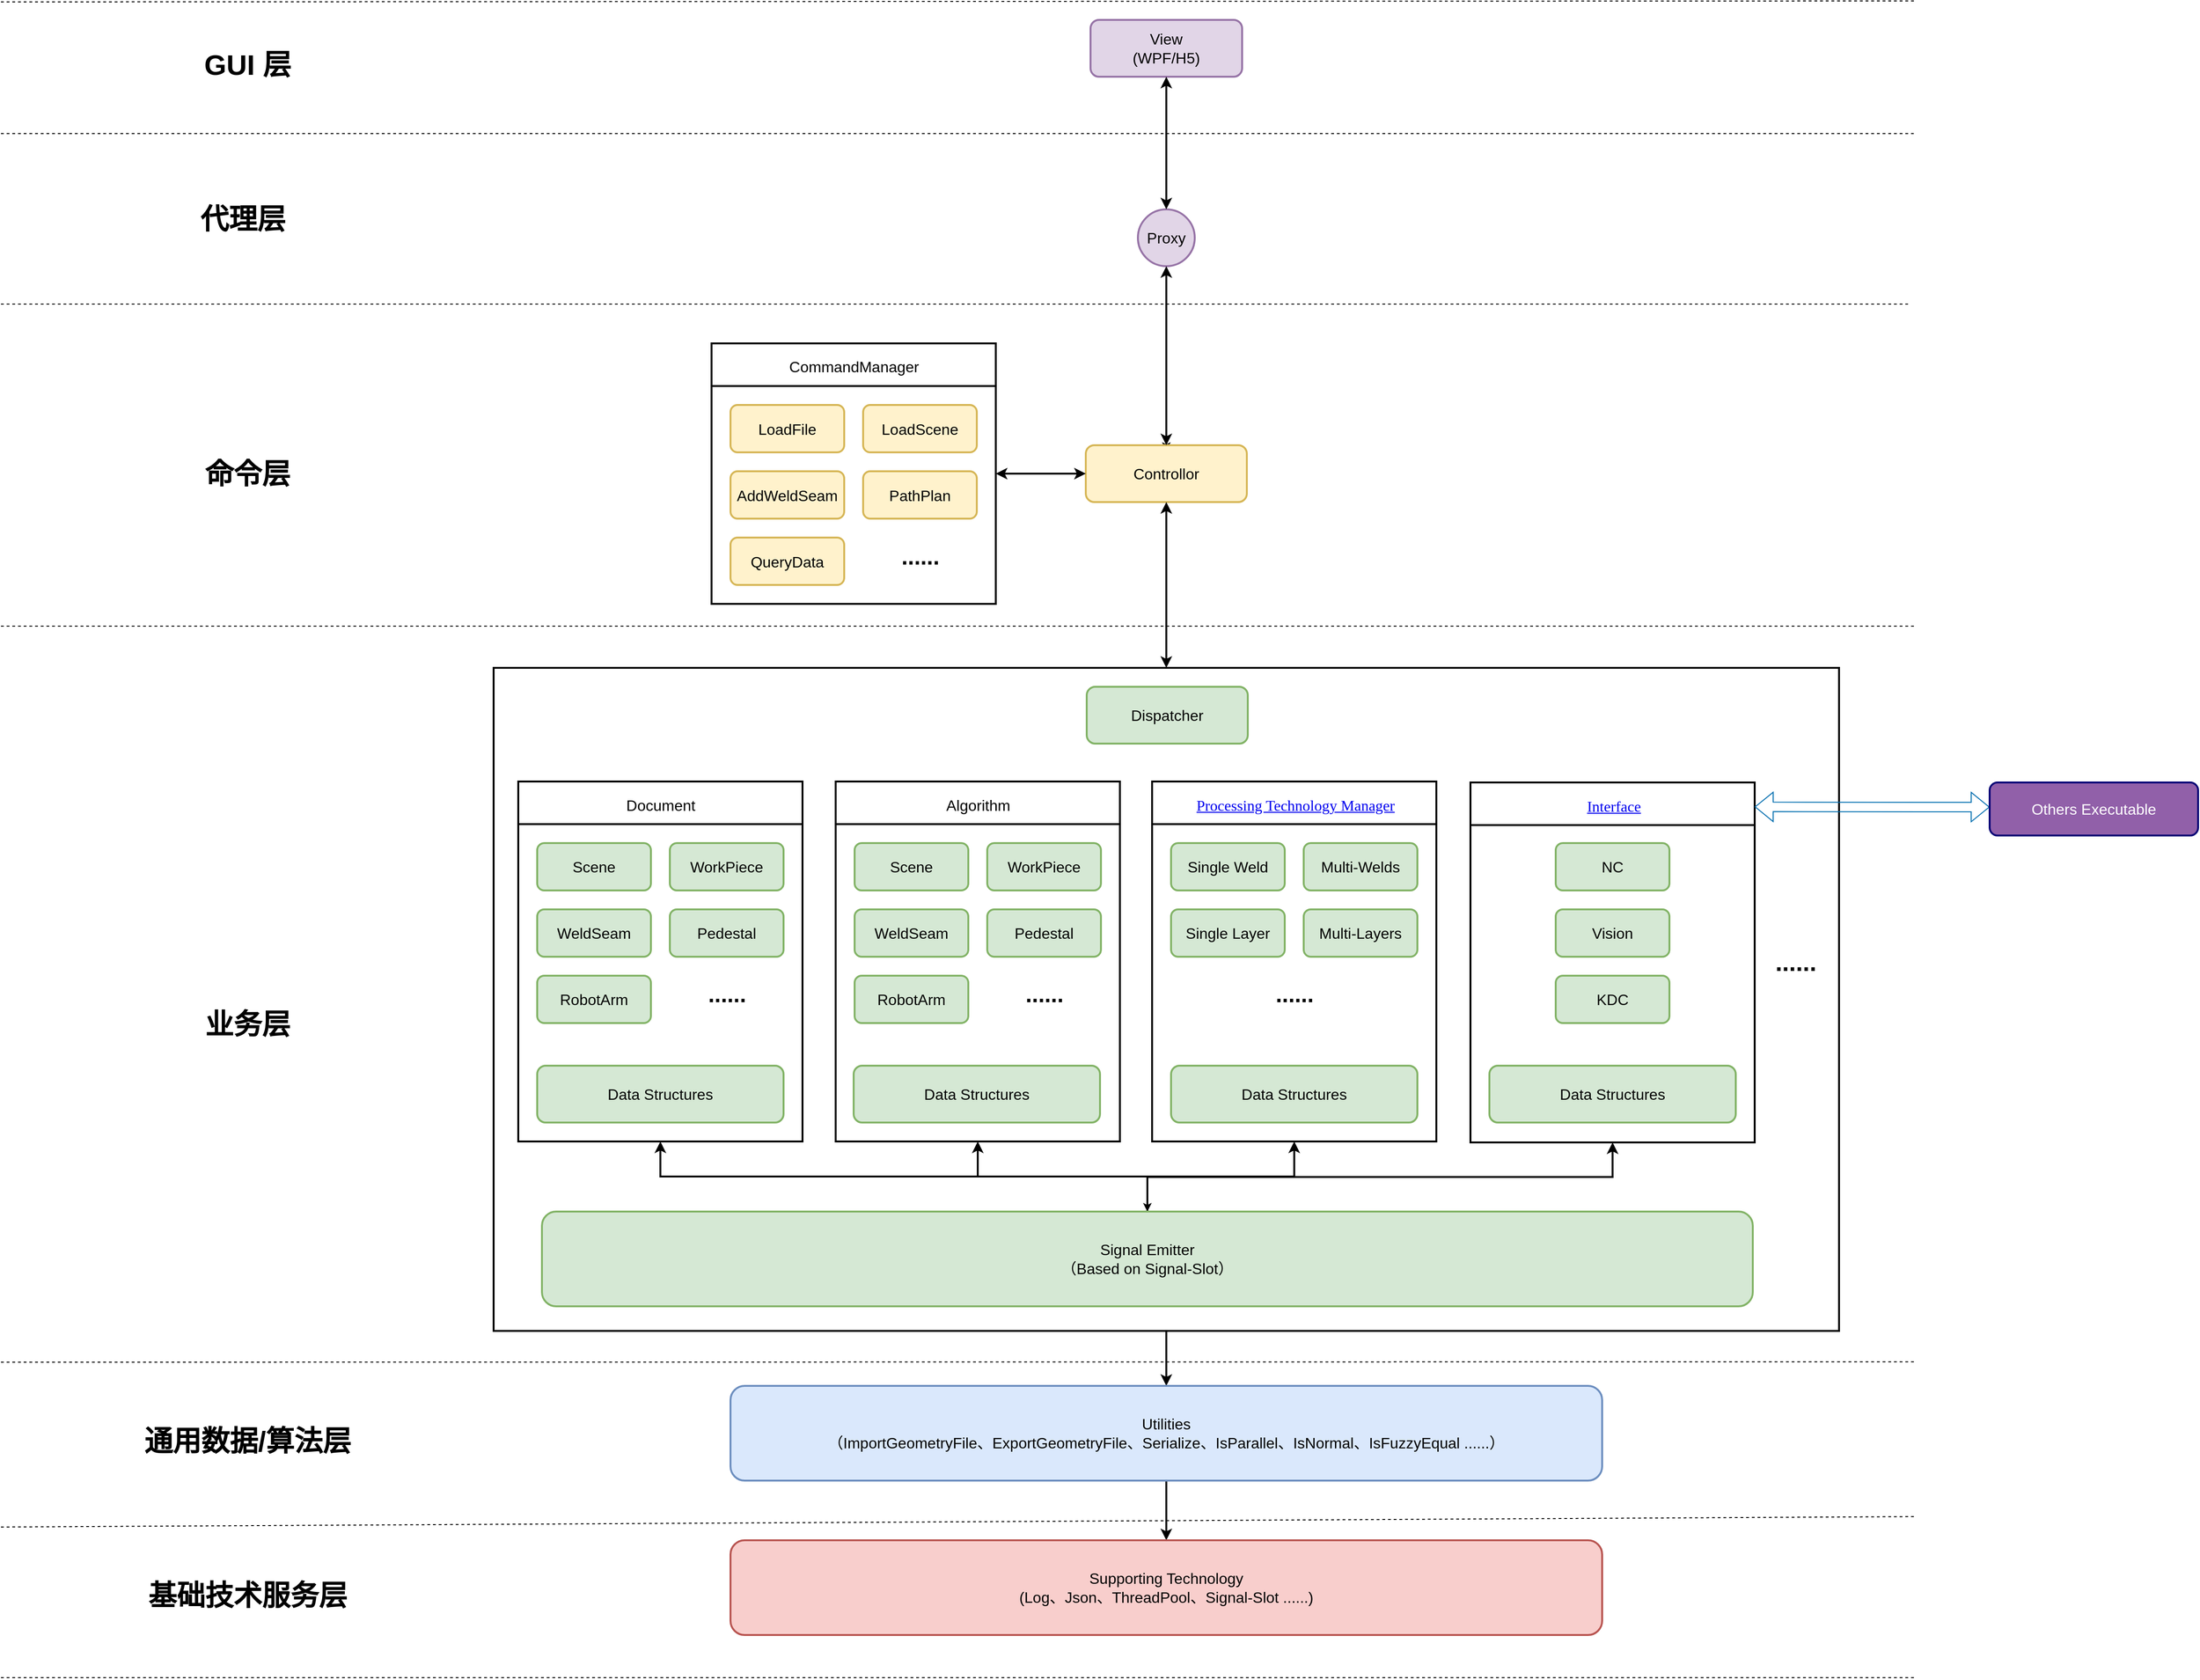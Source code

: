 <mxfile version="22.1.11" type="github">
  <diagram id="yPxyJZ8AM_hMuL3Unpa9" name="CypWeld框架图">
    <mxGraphModel dx="2216" dy="722" grid="1" gridSize="10" guides="1" tooltips="1" connect="1" arrows="1" fold="1" page="1" pageScale="1" pageWidth="850" pageHeight="1100" math="0" shadow="0">
      <root>
        <mxCell id="0" />
        <mxCell id="1" parent="0" />
        <mxCell id="YHvRVOKzMJYLpWbsDZpP-259" style="edgeStyle=orthogonalEdgeStyle;rounded=0;orthogonalLoop=1;jettySize=auto;html=1;entryX=0.5;entryY=0;entryDx=0;entryDy=0;strokeWidth=2;" edge="1" parent="1" source="YHvRVOKzMJYLpWbsDZpP-242" target="YHvRVOKzMJYLpWbsDZpP-223">
          <mxGeometry relative="1" as="geometry" />
        </mxCell>
        <mxCell id="YHvRVOKzMJYLpWbsDZpP-242" value="" style="rounded=0;whiteSpace=wrap;html=1;fillColor=none;strokeWidth=2;" vertex="1" parent="1">
          <mxGeometry x="-239" y="953" width="1420" height="700" as="geometry" />
        </mxCell>
        <mxCell id="YHvRVOKzMJYLpWbsDZpP-187" value="" style="rounded=0;whiteSpace=wrap;html=1;fillColor=none;strokeWidth=2;" vertex="1" parent="1">
          <mxGeometry x="-9" y="610.5" width="300" height="275" as="geometry" />
        </mxCell>
        <mxCell id="YHvRVOKzMJYLpWbsDZpP-177" value="&lt;font style=&quot;font-size: 16px;&quot;&gt;View&lt;br&gt;(WPF/H5)&lt;/font&gt;" style="rounded=1;whiteSpace=wrap;html=1;fillColor=#e1d5e7;strokeColor=#9673a6;strokeWidth=2;" vertex="1" parent="1">
          <mxGeometry x="391" y="269" width="160" height="60" as="geometry" />
        </mxCell>
        <mxCell id="YHvRVOKzMJYLpWbsDZpP-225" style="edgeStyle=orthogonalEdgeStyle;rounded=0;orthogonalLoop=1;jettySize=auto;html=1;exitX=0.5;exitY=0;exitDx=0;exitDy=0;" edge="1" parent="1" source="YHvRVOKzMJYLpWbsDZpP-178">
          <mxGeometry relative="1" as="geometry">
            <mxPoint x="471" y="724" as="targetPoint" />
          </mxGeometry>
        </mxCell>
        <mxCell id="YHvRVOKzMJYLpWbsDZpP-178" value="&lt;font style=&quot;&quot;&gt;&lt;font style=&quot;font-size: 16px;&quot;&gt;Controllor&lt;/font&gt;&lt;br&gt;&lt;/font&gt;" style="rounded=1;whiteSpace=wrap;html=1;fillColor=#fff2cc;strokeColor=#d6b656;strokeWidth=2;" vertex="1" parent="1">
          <mxGeometry x="386" y="718" width="170" height="60" as="geometry" />
        </mxCell>
        <mxCell id="YHvRVOKzMJYLpWbsDZpP-180" value="&lt;font style=&quot;font-size: 16px;&quot;&gt;LoadFile&lt;/font&gt;" style="rounded=1;whiteSpace=wrap;html=1;fillColor=#fff2cc;strokeColor=#d6b656;strokeWidth=2;" vertex="1" parent="1">
          <mxGeometry x="11" y="675.5" width="120" height="50" as="geometry" />
        </mxCell>
        <mxCell id="YHvRVOKzMJYLpWbsDZpP-181" value="&lt;font style=&quot;font-size: 16px;&quot;&gt;LoadScene&lt;/font&gt;" style="rounded=1;whiteSpace=wrap;html=1;fillColor=#fff2cc;strokeColor=#d6b656;strokeWidth=2;" vertex="1" parent="1">
          <mxGeometry x="151" y="675.5" width="120" height="50" as="geometry" />
        </mxCell>
        <mxCell id="YHvRVOKzMJYLpWbsDZpP-182" value="&lt;font style=&quot;font-size: 16px;&quot;&gt;AddWeldSeam&lt;/font&gt;" style="rounded=1;whiteSpace=wrap;html=1;fillColor=#fff2cc;strokeColor=#d6b656;strokeWidth=2;" vertex="1" parent="1">
          <mxGeometry x="11" y="745.5" width="120" height="50" as="geometry" />
        </mxCell>
        <mxCell id="YHvRVOKzMJYLpWbsDZpP-183" value="&lt;font style=&quot;font-size: 16px;&quot;&gt;PathPlan&lt;/font&gt;" style="rounded=1;whiteSpace=wrap;html=1;fillColor=#fff2cc;strokeColor=#d6b656;strokeWidth=2;" vertex="1" parent="1">
          <mxGeometry x="151" y="745.5" width="120" height="50" as="geometry" />
        </mxCell>
        <mxCell id="YHvRVOKzMJYLpWbsDZpP-184" value="&lt;font style=&quot;font-size: 16px;&quot;&gt;QueryData&lt;/font&gt;" style="rounded=1;whiteSpace=wrap;html=1;fillColor=#fff2cc;strokeColor=#d6b656;strokeWidth=2;" vertex="1" parent="1">
          <mxGeometry x="11" y="815.5" width="120" height="50" as="geometry" />
        </mxCell>
        <mxCell id="YHvRVOKzMJYLpWbsDZpP-186" value="......" style="text;strokeColor=none;fillColor=none;html=1;fontSize=24;fontStyle=1;verticalAlign=middle;align=center;strokeWidth=2;" vertex="1" parent="1">
          <mxGeometry x="161" y="815.5" width="100" height="40" as="geometry" />
        </mxCell>
        <mxCell id="YHvRVOKzMJYLpWbsDZpP-190" value="&lt;font style=&quot;font-size: 16px;&quot;&gt;Dispatcher&lt;/font&gt;" style="rounded=1;whiteSpace=wrap;html=1;fillColor=#d5e8d4;strokeColor=#82b366;strokeWidth=2;" vertex="1" parent="1">
          <mxGeometry x="387" y="973" width="170" height="60" as="geometry" />
        </mxCell>
        <mxCell id="YHvRVOKzMJYLpWbsDZpP-194" value="&lt;span style=&quot;font-weight: normal;&quot;&gt;&lt;font style=&quot;font-size: 16px;&quot;&gt;CommandManager&lt;/font&gt;&lt;/span&gt;" style="text;strokeColor=default;fillColor=none;html=1;fontSize=24;fontStyle=1;verticalAlign=middle;align=center;strokeWidth=2;" vertex="1" parent="1">
          <mxGeometry x="-9" y="610.5" width="300" height="45" as="geometry" />
        </mxCell>
        <mxCell id="YHvRVOKzMJYLpWbsDZpP-195" value="&lt;font style=&quot;font-size: 16px;&quot;&gt;Proxy&lt;/font&gt;" style="ellipse;whiteSpace=wrap;html=1;aspect=fixed;fillColor=#e1d5e7;strokeColor=#9673a6;strokeWidth=2;" vertex="1" parent="1">
          <mxGeometry x="441" y="469" width="60" height="60" as="geometry" />
        </mxCell>
        <mxCell id="YHvRVOKzMJYLpWbsDZpP-199" value="" style="rounded=0;whiteSpace=wrap;html=1;fillColor=none;strokeWidth=2;strokeColor=#000000;" vertex="1" parent="1">
          <mxGeometry x="-213" y="1073" width="300" height="380" as="geometry" />
        </mxCell>
        <mxCell id="YHvRVOKzMJYLpWbsDZpP-200" value="&lt;font style=&quot;font-size: 16px;&quot;&gt;Scene&lt;/font&gt;" style="rounded=1;whiteSpace=wrap;html=1;fillColor=#d5e8d4;strokeColor=#82b366;strokeWidth=2;" vertex="1" parent="1">
          <mxGeometry x="-193" y="1138" width="120" height="50" as="geometry" />
        </mxCell>
        <mxCell id="YHvRVOKzMJYLpWbsDZpP-201" value="&lt;font style=&quot;font-size: 16px;&quot;&gt;WorkPiece&lt;/font&gt;" style="rounded=1;whiteSpace=wrap;html=1;fillColor=#d5e8d4;strokeColor=#82b366;strokeWidth=2;" vertex="1" parent="1">
          <mxGeometry x="-53" y="1138" width="120" height="50" as="geometry" />
        </mxCell>
        <mxCell id="YHvRVOKzMJYLpWbsDZpP-202" value="&lt;font style=&quot;font-size: 16px;&quot;&gt;WeldSeam&lt;/font&gt;" style="rounded=1;whiteSpace=wrap;html=1;fillColor=#d5e8d4;strokeColor=#82b366;strokeWidth=2;" vertex="1" parent="1">
          <mxGeometry x="-193" y="1208" width="120" height="50" as="geometry" />
        </mxCell>
        <mxCell id="YHvRVOKzMJYLpWbsDZpP-203" value="&lt;font style=&quot;font-size: 16px;&quot;&gt;Pedestal&lt;/font&gt;" style="rounded=1;whiteSpace=wrap;html=1;fillColor=#d5e8d4;strokeColor=#82b366;strokeWidth=2;" vertex="1" parent="1">
          <mxGeometry x="-53" y="1208" width="120" height="50" as="geometry" />
        </mxCell>
        <mxCell id="YHvRVOKzMJYLpWbsDZpP-204" value="&lt;font style=&quot;font-size: 16px;&quot;&gt;RobotArm&lt;/font&gt;" style="rounded=1;whiteSpace=wrap;html=1;fillColor=#d5e8d4;strokeColor=#82b366;strokeWidth=2;" vertex="1" parent="1">
          <mxGeometry x="-193" y="1278" width="120" height="50" as="geometry" />
        </mxCell>
        <mxCell id="YHvRVOKzMJYLpWbsDZpP-205" value="......" style="text;strokeColor=none;fillColor=none;html=1;fontSize=24;fontStyle=1;verticalAlign=middle;align=center;strokeWidth=2;" vertex="1" parent="1">
          <mxGeometry x="-43" y="1278" width="100" height="40" as="geometry" />
        </mxCell>
        <mxCell id="YHvRVOKzMJYLpWbsDZpP-206" value="&lt;span style=&quot;font-weight: normal;&quot;&gt;&lt;font style=&quot;font-size: 16px;&quot;&gt;Document&lt;/font&gt;&lt;/span&gt;" style="text;strokeColor=#000000;fillColor=none;html=1;fontSize=24;fontStyle=1;verticalAlign=middle;align=center;strokeWidth=2;" vertex="1" parent="1">
          <mxGeometry x="-213" y="1073" width="300" height="45" as="geometry" />
        </mxCell>
        <mxCell id="YHvRVOKzMJYLpWbsDZpP-252" style="edgeStyle=orthogonalEdgeStyle;rounded=0;orthogonalLoop=1;jettySize=auto;html=1;entryX=0.5;entryY=0;entryDx=0;entryDy=0;fillColor=#d5e8d4;strokeColor=#000000;" edge="1" parent="1" source="YHvRVOKzMJYLpWbsDZpP-207" target="YHvRVOKzMJYLpWbsDZpP-240">
          <mxGeometry relative="1" as="geometry" />
        </mxCell>
        <mxCell id="YHvRVOKzMJYLpWbsDZpP-207" value="" style="rounded=0;whiteSpace=wrap;html=1;fillColor=none;strokeWidth=2;strokeColor=#000000;" vertex="1" parent="1">
          <mxGeometry x="122" y="1073" width="300" height="380" as="geometry" />
        </mxCell>
        <mxCell id="YHvRVOKzMJYLpWbsDZpP-208" value="&lt;font style=&quot;font-size: 16px;&quot;&gt;Scene&lt;/font&gt;" style="rounded=1;whiteSpace=wrap;html=1;fillColor=#d5e8d4;strokeColor=#82b366;strokeWidth=2;" vertex="1" parent="1">
          <mxGeometry x="142" y="1138" width="120" height="50" as="geometry" />
        </mxCell>
        <mxCell id="YHvRVOKzMJYLpWbsDZpP-209" value="&lt;font style=&quot;font-size: 16px;&quot;&gt;WorkPiece&lt;/font&gt;" style="rounded=1;whiteSpace=wrap;html=1;fillColor=#d5e8d4;strokeColor=#82b366;strokeWidth=2;" vertex="1" parent="1">
          <mxGeometry x="282" y="1138" width="120" height="50" as="geometry" />
        </mxCell>
        <mxCell id="YHvRVOKzMJYLpWbsDZpP-210" value="&lt;font style=&quot;font-size: 16px;&quot;&gt;WeldSeam&lt;/font&gt;" style="rounded=1;whiteSpace=wrap;html=1;fillColor=#d5e8d4;strokeColor=#82b366;strokeWidth=2;" vertex="1" parent="1">
          <mxGeometry x="142" y="1208" width="120" height="50" as="geometry" />
        </mxCell>
        <mxCell id="YHvRVOKzMJYLpWbsDZpP-211" value="&lt;font style=&quot;font-size: 16px;&quot;&gt;Pedestal&lt;/font&gt;" style="rounded=1;whiteSpace=wrap;html=1;fillColor=#d5e8d4;strokeColor=#82b366;strokeWidth=2;" vertex="1" parent="1">
          <mxGeometry x="282" y="1208" width="120" height="50" as="geometry" />
        </mxCell>
        <mxCell id="YHvRVOKzMJYLpWbsDZpP-212" value="&lt;font style=&quot;font-size: 16px;&quot;&gt;RobotArm&lt;/font&gt;" style="rounded=1;whiteSpace=wrap;html=1;fillColor=#d5e8d4;strokeColor=#82b366;strokeWidth=2;" vertex="1" parent="1">
          <mxGeometry x="142" y="1278" width="120" height="50" as="geometry" />
        </mxCell>
        <mxCell id="YHvRVOKzMJYLpWbsDZpP-213" value="......" style="text;strokeColor=none;fillColor=none;html=1;fontSize=24;fontStyle=1;verticalAlign=middle;align=center;strokeWidth=2;" vertex="1" parent="1">
          <mxGeometry x="292" y="1278" width="100" height="40" as="geometry" />
        </mxCell>
        <mxCell id="YHvRVOKzMJYLpWbsDZpP-214" value="&lt;span style=&quot;font-weight: normal;&quot;&gt;&lt;font style=&quot;font-size: 16px;&quot;&gt;Algorithm&lt;/font&gt;&lt;/span&gt;" style="text;strokeColor=#000000;fillColor=none;html=1;fontSize=24;fontStyle=1;verticalAlign=middle;align=center;strokeWidth=2;" vertex="1" parent="1">
          <mxGeometry x="122" y="1073" width="300" height="45" as="geometry" />
        </mxCell>
        <mxCell id="YHvRVOKzMJYLpWbsDZpP-261" style="edgeStyle=orthogonalEdgeStyle;rounded=0;orthogonalLoop=1;jettySize=auto;html=1;entryX=0.5;entryY=0;entryDx=0;entryDy=0;strokeWidth=2;" edge="1" parent="1" source="YHvRVOKzMJYLpWbsDZpP-223" target="YHvRVOKzMJYLpWbsDZpP-224">
          <mxGeometry relative="1" as="geometry" />
        </mxCell>
        <mxCell id="YHvRVOKzMJYLpWbsDZpP-223" value="&lt;font style=&quot;font-size: 16px;&quot;&gt;Utilities&lt;br&gt;（ImportGeometryFile、ExportGeometryFile、Serialize、IsParallel、IsNormal、IsFuzzyEqual ......）&lt;/font&gt;" style="rounded=1;whiteSpace=wrap;html=1;fillColor=#dae8fc;strokeColor=#6c8ebf;strokeWidth=2;" vertex="1" parent="1">
          <mxGeometry x="11" y="1711" width="920" height="100" as="geometry" />
        </mxCell>
        <mxCell id="YHvRVOKzMJYLpWbsDZpP-224" value="&lt;font style=&quot;font-size: 16px;&quot;&gt;Supporting Technology&lt;br&gt;(Log、Json、ThreadPool、Signal-Slot ......)&lt;br&gt;&lt;/font&gt;" style="rounded=1;whiteSpace=wrap;html=1;fillColor=#f8cecc;strokeColor=#b85450;strokeWidth=2;" vertex="1" parent="1">
          <mxGeometry x="11" y="1874" width="920" height="100" as="geometry" />
        </mxCell>
        <mxCell id="YHvRVOKzMJYLpWbsDZpP-228" value="" style="rounded=0;whiteSpace=wrap;html=1;fillColor=none;strokeWidth=2;strokeColor=#000000;" vertex="1" parent="1">
          <mxGeometry x="456" y="1073" width="300" height="380" as="geometry" />
        </mxCell>
        <mxCell id="YHvRVOKzMJYLpWbsDZpP-229" value="&lt;font style=&quot;font-size: 16px;&quot;&gt;Single Weld&lt;/font&gt;" style="rounded=1;whiteSpace=wrap;html=1;fillColor=#d5e8d4;strokeColor=#82b366;strokeWidth=2;" vertex="1" parent="1">
          <mxGeometry x="476" y="1138" width="120" height="50" as="geometry" />
        </mxCell>
        <mxCell id="YHvRVOKzMJYLpWbsDZpP-230" value="&lt;font style=&quot;font-size: 16px;&quot;&gt;Multi-Welds&lt;/font&gt;" style="rounded=1;whiteSpace=wrap;html=1;fillColor=#d5e8d4;strokeColor=#82b366;strokeWidth=2;" vertex="1" parent="1">
          <mxGeometry x="616" y="1138" width="120" height="50" as="geometry" />
        </mxCell>
        <mxCell id="YHvRVOKzMJYLpWbsDZpP-231" value="&lt;font style=&quot;font-size: 16px;&quot;&gt;Single Layer&lt;/font&gt;" style="rounded=1;whiteSpace=wrap;html=1;fillColor=#d5e8d4;strokeColor=#82b366;strokeWidth=2;" vertex="1" parent="1">
          <mxGeometry x="476" y="1208" width="120" height="50" as="geometry" />
        </mxCell>
        <mxCell id="YHvRVOKzMJYLpWbsDZpP-232" value="&lt;font style=&quot;font-size: 16px;&quot;&gt;Multi-Layers&lt;/font&gt;" style="rounded=1;whiteSpace=wrap;html=1;fillColor=#d5e8d4;strokeColor=#82b366;strokeWidth=2;" vertex="1" parent="1">
          <mxGeometry x="616" y="1208" width="120" height="50" as="geometry" />
        </mxCell>
        <mxCell id="YHvRVOKzMJYLpWbsDZpP-234" value="......" style="text;strokeColor=none;fillColor=none;html=1;fontSize=24;fontStyle=1;verticalAlign=middle;align=center;strokeWidth=2;" vertex="1" parent="1">
          <mxGeometry x="456" y="1278" width="300" height="40" as="geometry" />
        </mxCell>
        <mxCell id="YHvRVOKzMJYLpWbsDZpP-235" value="&lt;a style=&quot;margin: 0px 0px 0px 2px; padding: 0px; cursor: pointer; outline: none; font-family: Gilroy; font-size: 16px; text-align: left; background-color: rgb(255, 255, 255); font-weight: normal;&quot; class=&quot;point&quot; data-v-d80c723c=&quot;&quot; data-v-61ce6cc7=&quot;&quot;&gt;Processing Technology Manager&lt;/a&gt;" style="text;strokeColor=#000000;fillColor=none;html=1;fontSize=24;fontStyle=1;verticalAlign=middle;align=center;strokeWidth=2;" vertex="1" parent="1">
          <mxGeometry x="456" y="1073" width="300" height="45" as="geometry" />
        </mxCell>
        <mxCell id="YHvRVOKzMJYLpWbsDZpP-237" value="&lt;font style=&quot;font-size: 16px;&quot;&gt;Data Structures&lt;/font&gt;" style="rounded=1;whiteSpace=wrap;html=1;fillColor=#d5e8d4;strokeColor=#82b366;strokeWidth=2;" vertex="1" parent="1">
          <mxGeometry x="-193" y="1373" width="260" height="60" as="geometry" />
        </mxCell>
        <mxCell id="YHvRVOKzMJYLpWbsDZpP-238" value="&lt;font style=&quot;font-size: 16px;&quot;&gt;Data Structures&lt;/font&gt;" style="rounded=1;whiteSpace=wrap;html=1;fillColor=#d5e8d4;strokeColor=#82b366;strokeWidth=2;" vertex="1" parent="1">
          <mxGeometry x="141" y="1373" width="260" height="60" as="geometry" />
        </mxCell>
        <mxCell id="YHvRVOKzMJYLpWbsDZpP-239" value="&lt;font style=&quot;font-size: 16px;&quot;&gt;Data Structures&lt;/font&gt;" style="rounded=1;whiteSpace=wrap;html=1;fillColor=#d5e8d4;strokeColor=#82b366;strokeWidth=2;" vertex="1" parent="1">
          <mxGeometry x="476" y="1373" width="260" height="60" as="geometry" />
        </mxCell>
        <mxCell id="YHvRVOKzMJYLpWbsDZpP-251" style="edgeStyle=orthogonalEdgeStyle;rounded=0;orthogonalLoop=1;jettySize=auto;html=1;entryX=0.5;entryY=1;entryDx=0;entryDy=0;strokeWidth=2;fillColor=#d5e8d4;strokeColor=#000000;" edge="1" parent="1" source="YHvRVOKzMJYLpWbsDZpP-240" target="YHvRVOKzMJYLpWbsDZpP-207">
          <mxGeometry relative="1" as="geometry" />
        </mxCell>
        <mxCell id="YHvRVOKzMJYLpWbsDZpP-254" style="edgeStyle=orthogonalEdgeStyle;rounded=0;orthogonalLoop=1;jettySize=auto;html=1;entryX=0.5;entryY=1;entryDx=0;entryDy=0;strokeWidth=2;fillColor=#d5e8d4;strokeColor=#000000;" edge="1" parent="1" source="YHvRVOKzMJYLpWbsDZpP-240" target="YHvRVOKzMJYLpWbsDZpP-228">
          <mxGeometry relative="1" as="geometry" />
        </mxCell>
        <mxCell id="YHvRVOKzMJYLpWbsDZpP-256" style="edgeStyle=orthogonalEdgeStyle;rounded=0;orthogonalLoop=1;jettySize=auto;html=1;entryX=0.5;entryY=1;entryDx=0;entryDy=0;strokeWidth=2;fillColor=#d5e8d4;strokeColor=#000000;" edge="1" parent="1" source="YHvRVOKzMJYLpWbsDZpP-240" target="YHvRVOKzMJYLpWbsDZpP-199">
          <mxGeometry relative="1" as="geometry" />
        </mxCell>
        <mxCell id="YHvRVOKzMJYLpWbsDZpP-293" style="edgeStyle=orthogonalEdgeStyle;rounded=0;orthogonalLoop=1;jettySize=auto;html=1;entryX=0.5;entryY=1;entryDx=0;entryDy=0;strokeWidth=2;" edge="1" parent="1" source="YHvRVOKzMJYLpWbsDZpP-240" target="YHvRVOKzMJYLpWbsDZpP-284">
          <mxGeometry relative="1" as="geometry" />
        </mxCell>
        <mxCell id="YHvRVOKzMJYLpWbsDZpP-240" value="&lt;span style=&quot;font-size: 16px;&quot;&gt;Signal Emitter&lt;br&gt;（Based on Signal-Slot）&lt;br&gt;&lt;/span&gt;" style="rounded=1;whiteSpace=wrap;html=1;fillColor=#d5e8d4;strokeColor=#82b366;strokeWidth=2;" vertex="1" parent="1">
          <mxGeometry x="-188" y="1527" width="1278" height="100" as="geometry" />
        </mxCell>
        <mxCell id="YHvRVOKzMJYLpWbsDZpP-243" value="&lt;font style=&quot;font-size: 26px;&quot;&gt;......&lt;/font&gt;" style="text;strokeColor=none;fillColor=none;html=1;fontSize=24;fontStyle=1;verticalAlign=middle;align=center;strokeWidth=2;" vertex="1" parent="1">
          <mxGeometry x="1090" y="1244" width="90" height="40" as="geometry" />
        </mxCell>
        <mxCell id="YHvRVOKzMJYLpWbsDZpP-263" value="" style="endArrow=classic;startArrow=classic;html=1;rounded=0;entryX=0;entryY=0.5;entryDx=0;entryDy=0;exitX=1;exitY=0.5;exitDx=0;exitDy=0;strokeWidth=2;" edge="1" parent="1" source="YHvRVOKzMJYLpWbsDZpP-187" target="YHvRVOKzMJYLpWbsDZpP-178">
          <mxGeometry width="50" height="50" relative="1" as="geometry">
            <mxPoint x="401" y="914" as="sourcePoint" />
            <mxPoint x="451" y="864" as="targetPoint" />
          </mxGeometry>
        </mxCell>
        <mxCell id="YHvRVOKzMJYLpWbsDZpP-265" value="" style="endArrow=classic;startArrow=classic;html=1;rounded=0;entryX=0.5;entryY=1;entryDx=0;entryDy=0;strokeWidth=2;" edge="1" parent="1" source="YHvRVOKzMJYLpWbsDZpP-195" target="YHvRVOKzMJYLpWbsDZpP-177">
          <mxGeometry width="50" height="50" relative="1" as="geometry">
            <mxPoint x="521" y="499" as="sourcePoint" />
            <mxPoint x="396" y="593" as="targetPoint" />
          </mxGeometry>
        </mxCell>
        <mxCell id="YHvRVOKzMJYLpWbsDZpP-266" value="" style="endArrow=classic;startArrow=classic;html=1;rounded=0;entryX=0.5;entryY=0;entryDx=0;entryDy=0;strokeWidth=2;exitX=0.5;exitY=1;exitDx=0;exitDy=0;" edge="1" parent="1" source="YHvRVOKzMJYLpWbsDZpP-178" target="YHvRVOKzMJYLpWbsDZpP-242">
          <mxGeometry width="50" height="50" relative="1" as="geometry">
            <mxPoint x="481" y="767" as="sourcePoint" />
            <mxPoint x="481" y="543" as="targetPoint" />
          </mxGeometry>
        </mxCell>
        <mxCell id="YHvRVOKzMJYLpWbsDZpP-267" value="" style="endArrow=classic;startArrow=classic;html=1;rounded=0;entryX=0.5;entryY=0;entryDx=0;entryDy=0;strokeWidth=2;exitX=0.5;exitY=1;exitDx=0;exitDy=0;" edge="1" parent="1" source="YHvRVOKzMJYLpWbsDZpP-195" target="YHvRVOKzMJYLpWbsDZpP-178">
          <mxGeometry width="50" height="50" relative="1" as="geometry">
            <mxPoint x="481" y="479" as="sourcePoint" />
            <mxPoint x="481" y="339" as="targetPoint" />
          </mxGeometry>
        </mxCell>
        <mxCell id="YHvRVOKzMJYLpWbsDZpP-269" value="" style="endArrow=none;dashed=1;html=1;rounded=0;" edge="1" parent="1">
          <mxGeometry width="50" height="50" relative="1" as="geometry">
            <mxPoint x="-759" y="250" as="sourcePoint" />
            <mxPoint x="1261" y="249" as="targetPoint" />
          </mxGeometry>
        </mxCell>
        <mxCell id="YHvRVOKzMJYLpWbsDZpP-271" value="" style="endArrow=none;dashed=1;html=1;rounded=0;" edge="1" parent="1">
          <mxGeometry width="50" height="50" relative="1" as="geometry">
            <mxPoint x="-759" y="389" as="sourcePoint" />
            <mxPoint x="1259.86" y="389" as="targetPoint" />
          </mxGeometry>
        </mxCell>
        <mxCell id="YHvRVOKzMJYLpWbsDZpP-272" value="" style="endArrow=none;dashed=1;html=1;rounded=0;" edge="1" parent="1">
          <mxGeometry width="50" height="50" relative="1" as="geometry">
            <mxPoint x="-759" y="909" as="sourcePoint" />
            <mxPoint x="1261.86" y="909" as="targetPoint" />
          </mxGeometry>
        </mxCell>
        <mxCell id="YHvRVOKzMJYLpWbsDZpP-273" value="" style="endArrow=none;dashed=1;html=1;rounded=0;" edge="1" parent="1">
          <mxGeometry width="50" height="50" relative="1" as="geometry">
            <mxPoint x="-759" y="1860" as="sourcePoint" />
            <mxPoint x="1260.86" y="1849" as="targetPoint" />
          </mxGeometry>
        </mxCell>
        <mxCell id="YHvRVOKzMJYLpWbsDZpP-275" value="" style="endArrow=none;dashed=1;html=1;rounded=0;" edge="1" parent="1">
          <mxGeometry width="50" height="50" relative="1" as="geometry">
            <mxPoint x="-759" y="1686" as="sourcePoint" />
            <mxPoint x="1261.86" y="1685.57" as="targetPoint" />
          </mxGeometry>
        </mxCell>
        <mxCell id="YHvRVOKzMJYLpWbsDZpP-276" value="" style="endArrow=none;dashed=1;html=1;rounded=0;" edge="1" parent="1">
          <mxGeometry width="50" height="50" relative="1" as="geometry">
            <mxPoint x="-759" y="569" as="sourcePoint" />
            <mxPoint x="1253.86" y="569" as="targetPoint" />
          </mxGeometry>
        </mxCell>
        <mxCell id="YHvRVOKzMJYLpWbsDZpP-277" value="" style="endArrow=none;dashed=1;html=1;rounded=0;" edge="1" parent="1">
          <mxGeometry width="50" height="50" relative="1" as="geometry">
            <mxPoint x="-759" y="2019" as="sourcePoint" />
            <mxPoint x="1260.86" y="2019" as="targetPoint" />
          </mxGeometry>
        </mxCell>
        <mxCell id="YHvRVOKzMJYLpWbsDZpP-278" value="&lt;font style=&quot;font-size: 30px;&quot;&gt;GUI 层&lt;/font&gt;" style="text;strokeColor=none;fillColor=none;html=1;fontSize=24;fontStyle=1;verticalAlign=middle;align=center;" vertex="1" parent="1">
          <mxGeometry x="-759" y="296" width="520" height="40" as="geometry" />
        </mxCell>
        <mxCell id="YHvRVOKzMJYLpWbsDZpP-279" value="&lt;font style=&quot;font-size: 30px;&quot;&gt;代理层&lt;/font&gt;" style="text;strokeColor=none;fillColor=none;html=1;fontSize=24;fontStyle=1;verticalAlign=middle;align=center;" vertex="1" parent="1">
          <mxGeometry x="-759" y="459" width="510" height="40" as="geometry" />
        </mxCell>
        <mxCell id="YHvRVOKzMJYLpWbsDZpP-280" value="&lt;font style=&quot;font-size: 30px;&quot;&gt;命令层&lt;/font&gt;" style="text;strokeColor=none;fillColor=none;html=1;fontSize=24;fontStyle=1;verticalAlign=middle;align=center;" vertex="1" parent="1">
          <mxGeometry x="-759" y="728" width="520" height="40" as="geometry" />
        </mxCell>
        <mxCell id="YHvRVOKzMJYLpWbsDZpP-281" value="&lt;font style=&quot;font-size: 30px;&quot;&gt;业务层&lt;/font&gt;" style="text;strokeColor=none;fillColor=none;html=1;fontSize=24;fontStyle=1;verticalAlign=middle;align=center;" vertex="1" parent="1">
          <mxGeometry x="-759" y="1309" width="520" height="40" as="geometry" />
        </mxCell>
        <mxCell id="YHvRVOKzMJYLpWbsDZpP-282" value="&lt;font style=&quot;font-size: 30px;&quot;&gt;通用数据/算法层&lt;/font&gt;" style="text;strokeColor=none;fillColor=none;html=1;fontSize=24;fontStyle=1;verticalAlign=middle;align=center;" vertex="1" parent="1">
          <mxGeometry x="-759" y="1749" width="520" height="40" as="geometry" />
        </mxCell>
        <mxCell id="YHvRVOKzMJYLpWbsDZpP-283" value="&lt;font style=&quot;font-size: 30px;&quot;&gt;基础技术服务层&lt;/font&gt;" style="text;strokeColor=none;fillColor=none;html=1;fontSize=24;fontStyle=1;verticalAlign=middle;align=center;" vertex="1" parent="1">
          <mxGeometry x="-759" y="1912" width="520" height="40" as="geometry" />
        </mxCell>
        <mxCell id="YHvRVOKzMJYLpWbsDZpP-284" value="" style="rounded=0;whiteSpace=wrap;html=1;fillColor=none;strokeWidth=2;strokeColor=#000000;" vertex="1" parent="1">
          <mxGeometry x="792" y="1074" width="300" height="380" as="geometry" />
        </mxCell>
        <mxCell id="YHvRVOKzMJYLpWbsDZpP-285" value="&lt;a style=&quot;margin: 0px 0px 0px 2px; padding: 0px; cursor: pointer; outline: none; font-family: Gilroy; font-size: 16px; text-align: left; background-color: rgb(255, 255, 255); font-weight: normal;&quot; class=&quot;point&quot; data-v-d80c723c=&quot;&quot; data-v-61ce6cc7=&quot;&quot;&gt;Interface&lt;/a&gt;" style="text;strokeColor=#000000;fillColor=none;html=1;fontSize=24;fontStyle=1;verticalAlign=middle;align=center;strokeWidth=2;" vertex="1" parent="1">
          <mxGeometry x="792" y="1074" width="300" height="45" as="geometry" />
        </mxCell>
        <mxCell id="YHvRVOKzMJYLpWbsDZpP-286" value="&lt;font style=&quot;font-size: 16px;&quot;&gt;NC&lt;/font&gt;" style="rounded=1;whiteSpace=wrap;html=1;fillColor=#d5e8d4;strokeColor=#82b366;strokeWidth=2;" vertex="1" parent="1">
          <mxGeometry x="882" y="1138" width="120" height="50" as="geometry" />
        </mxCell>
        <mxCell id="YHvRVOKzMJYLpWbsDZpP-287" value="&lt;font style=&quot;font-size: 16px;&quot;&gt;Data Structures&lt;/font&gt;" style="rounded=1;whiteSpace=wrap;html=1;fillColor=#d5e8d4;strokeColor=#82b366;strokeWidth=2;" vertex="1" parent="1">
          <mxGeometry x="812" y="1373" width="260" height="60" as="geometry" />
        </mxCell>
        <mxCell id="YHvRVOKzMJYLpWbsDZpP-288" value="&lt;font style=&quot;font-size: 16px;&quot;&gt;Vision&lt;/font&gt;" style="rounded=1;whiteSpace=wrap;html=1;fillColor=#d5e8d4;strokeColor=#82b366;strokeWidth=2;" vertex="1" parent="1">
          <mxGeometry x="882" y="1208" width="120" height="50" as="geometry" />
        </mxCell>
        <mxCell id="YHvRVOKzMJYLpWbsDZpP-289" value="&lt;font style=&quot;font-size: 16px;&quot;&gt;KDC&lt;/font&gt;" style="rounded=1;whiteSpace=wrap;html=1;fillColor=#d5e8d4;strokeColor=#82b366;strokeWidth=2;" vertex="1" parent="1">
          <mxGeometry x="882" y="1278" width="120" height="50" as="geometry" />
        </mxCell>
        <mxCell id="YHvRVOKzMJYLpWbsDZpP-290" value="" style="shape=flexArrow;endArrow=classic;startArrow=classic;html=1;rounded=0;fillColor=none;strokeColor=#006EAF;" edge="1" parent="1">
          <mxGeometry width="100" height="100" relative="1" as="geometry">
            <mxPoint x="1092" y="1099.795" as="sourcePoint" />
            <mxPoint x="1340" y="1100" as="targetPoint" />
          </mxGeometry>
        </mxCell>
        <mxCell id="YHvRVOKzMJYLpWbsDZpP-291" value="&lt;span style=&quot;font-size: 16px;&quot;&gt;Others Executable&lt;/span&gt;" style="rounded=1;whiteSpace=wrap;html=1;fillColor=#9160A9;strokeColor=#080576;strokeWidth=2;fontColor=#ffffff;" vertex="1" parent="1">
          <mxGeometry x="1340" y="1074" width="220" height="56" as="geometry" />
        </mxCell>
      </root>
    </mxGraphModel>
  </diagram>
</mxfile>
